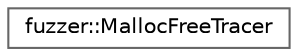 digraph "Graphical Class Hierarchy"
{
 // LATEX_PDF_SIZE
  bgcolor="transparent";
  edge [fontname=Helvetica,fontsize=10,labelfontname=Helvetica,labelfontsize=10];
  node [fontname=Helvetica,fontsize=10,shape=box,height=0.2,width=0.4];
  rankdir="LR";
  Node0 [id="Node000000",label="fuzzer::MallocFreeTracer",height=0.2,width=0.4,color="grey40", fillcolor="white", style="filled",URL="$structfuzzer_1_1_malloc_free_tracer.html",tooltip=" "];
}
